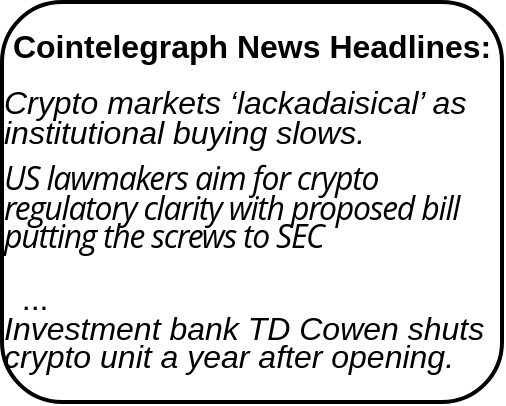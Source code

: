<mxfile version="23.0.2" type="device">
  <diagram name="Page-1" id="XD1-e_rAunUQ8mGmSZGq">
    <mxGraphModel dx="954" dy="633" grid="1" gridSize="10" guides="1" tooltips="1" connect="1" arrows="1" fold="1" page="1" pageScale="1" pageWidth="3000" pageHeight="3000" math="0" shadow="0">
      <root>
        <mxCell id="0" />
        <mxCell id="1" parent="0" />
        <mxCell id="559ESSCcv_TPfDUD18e_-1" value="&lt;p style=&quot;margin: 0cm; font-family: Calibri, sans-serif; text-align: start; line-height: 90%; font-size: 16px;&quot; class=&quot;MsoNormal&quot;&gt;&lt;b style=&quot;&quot;&gt;&lt;font style=&quot;font-size: 16px;&quot;&gt;&amp;nbsp;Cointelegraph News Headlines:&lt;/font&gt;&lt;/b&gt;&lt;/p&gt;&lt;p style=&quot;margin: 0cm; font-family: Calibri, sans-serif; text-align: start; line-height: 90%; font-size: 16px;&quot; class=&quot;MsoNormal&quot;&gt;&lt;b style=&quot;&quot;&gt;&lt;font style=&quot;font-size: 16px;&quot;&gt;&lt;br&gt;&lt;/font&gt;&lt;/b&gt;&lt;/p&gt;&lt;p style=&quot;margin: 0cm; font-family: Calibri, sans-serif; text-align: start; line-height: 90%; font-size: 16px;&quot; class=&quot;MsoNormal&quot;&gt;&lt;i&gt;&lt;font style=&quot;font-size: 16px;&quot;&gt;Crypto markets ‘lackadaisical’ as institutional buying slows.&lt;/font&gt;&lt;/i&gt;&lt;/p&gt;&lt;h1 style=&quot;box-sizing: border-box; border-width: 0px; border-style: solid; border-color: rgb(229, 231, 235); --tw-border-spacing-x: 0; --tw-border-spacing-y: 0; --tw-translate-x: 0; --tw-translate-y: 0; --tw-rotate: 0; --tw-skew-x: 0; --tw-skew-y: 0; --tw-scale-x: 1; --tw-scale-y: 1; --tw-pan-x: ; --tw-pan-y: ; --tw-pinch-zoom: ; --tw-scroll-snap-strictness: proximity; --tw-gradient-from-position: ; --tw-gradient-via-position: ; --tw-gradient-to-position: ; --tw-ordinal: ; --tw-slashed-zero: ; --tw-numeric-figure: ; --tw-numeric-spacing: ; --tw-numeric-fraction: ; --tw-ring-inset: ; --tw-ring-offset-width: 0px; --tw-ring-offset-color: #fff; --tw-ring-color: rgb(59 130 246 / 0.5); --tw-ring-offset-shadow: 0 0 #0000; --tw-ring-shadow: 0 0 #0000; --tw-shadow: 0 0 #0000; --tw-shadow-colored: 0 0 #0000; --tw-blur: ; --tw-brightness: ; --tw-contrast: ; --tw-grayscale: ; --tw-hue-rotate: ; --tw-invert: ; --tw-saturate: ; --tw-sepia: ; --tw-drop-shadow: ; --tw-backdrop-blur: ; --tw-backdrop-brightness: ; --tw-backdrop-contrast: ; --tw-backdrop-grayscale: ; --tw-backdrop-hue-rotate: ; --tw-backdrop-invert: ; --tw-backdrop-opacity: ; --tw-backdrop-saturate: ; --tw-backdrop-sepia: ; --tw-contain-size: ; --tw-contain-layout: ; --tw-contain-paint: ; --tw-contain-style: ; margin: 8px 0px 18px; line-height: 90%; font-stretch: normal; letter-spacing: -0.6px; font-family: &amp;quot;Open Sans&amp;quot;, -apple-system, &amp;quot;system-ui&amp;quot;, &amp;quot;Segoe UI&amp;quot;, Roboto, Helvetica, Arial, sans-serif; text-align: start; background-color: rgb(255, 255, 255); font-size: 16px;&quot; data-v-93e1f8b6=&quot;&quot; class=&quot;post__title&quot;&gt;&lt;font style=&quot;font-weight: normal; font-size: 16px;&quot;&gt;&lt;i&gt;US lawmakers aim for crypto regulatory clarity with proposed bill putting the screws to SEC&lt;/i&gt;&lt;/font&gt;&lt;/h1&gt;&lt;p style=&quot;text-align: left; margin: 0cm; font-family: Calibri, sans-serif; line-height: 90%; font-size: 16px;&quot; class=&quot;MsoNormal&quot;&gt;&lt;font style=&quot;font-size: 16px;&quot;&gt;&amp;nbsp; ...&lt;/font&gt;&lt;/p&gt;&lt;p style=&quot;margin: 0cm; font-family: Calibri, sans-serif; text-align: start; line-height: 90%; font-size: 16px;&quot; class=&quot;MsoNormal&quot;&gt;&lt;i style=&quot;&quot;&gt;&lt;font style=&quot;font-size: 16px;&quot;&gt;Investment bank TD Cowen shuts crypto unit a year after opening.&lt;/font&gt;&lt;/i&gt;&lt;/p&gt;" style="rounded=1;whiteSpace=wrap;html=1;strokeWidth=2;" parent="1" vertex="1">
          <mxGeometry x="430" y="300" width="250" height="200" as="geometry" />
        </mxCell>
      </root>
    </mxGraphModel>
  </diagram>
</mxfile>
